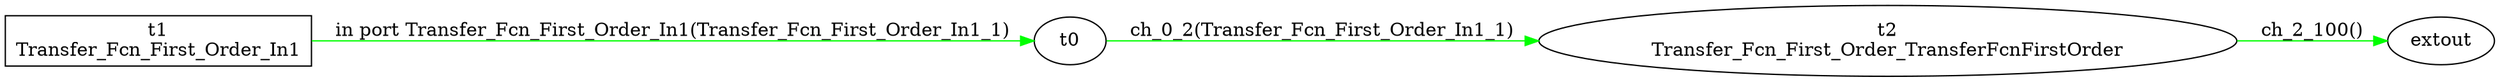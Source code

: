 digraph csp {
	graph [rankdir=LR];
	Transfer_Fcn_First_Order_TransferFcnFirstOrder	 [label="t2\nTransfer_Fcn_First_Order_TransferFcnFirstOrder"];
	t0 -> Transfer_Fcn_First_Order_TransferFcnFirstOrder	 [color=green,
		label="ch_0_2(Transfer_Fcn_First_Order_In1_1)"];
	extout	 [label=extout];
	Transfer_Fcn_First_Order_In1	 [label="t1\nTransfer_Fcn_First_Order_In1",
		shape=box];
	Transfer_Fcn_First_Order_In1 -> t0	 [color=green,
		label="in port Transfer_Fcn_First_Order_In1(Transfer_Fcn_First_Order_In1_1)"];
	Transfer_Fcn_First_Order_TransferFcnFirstOrder -> extout	 [color=green,
		label="ch_2_100()"];
}
